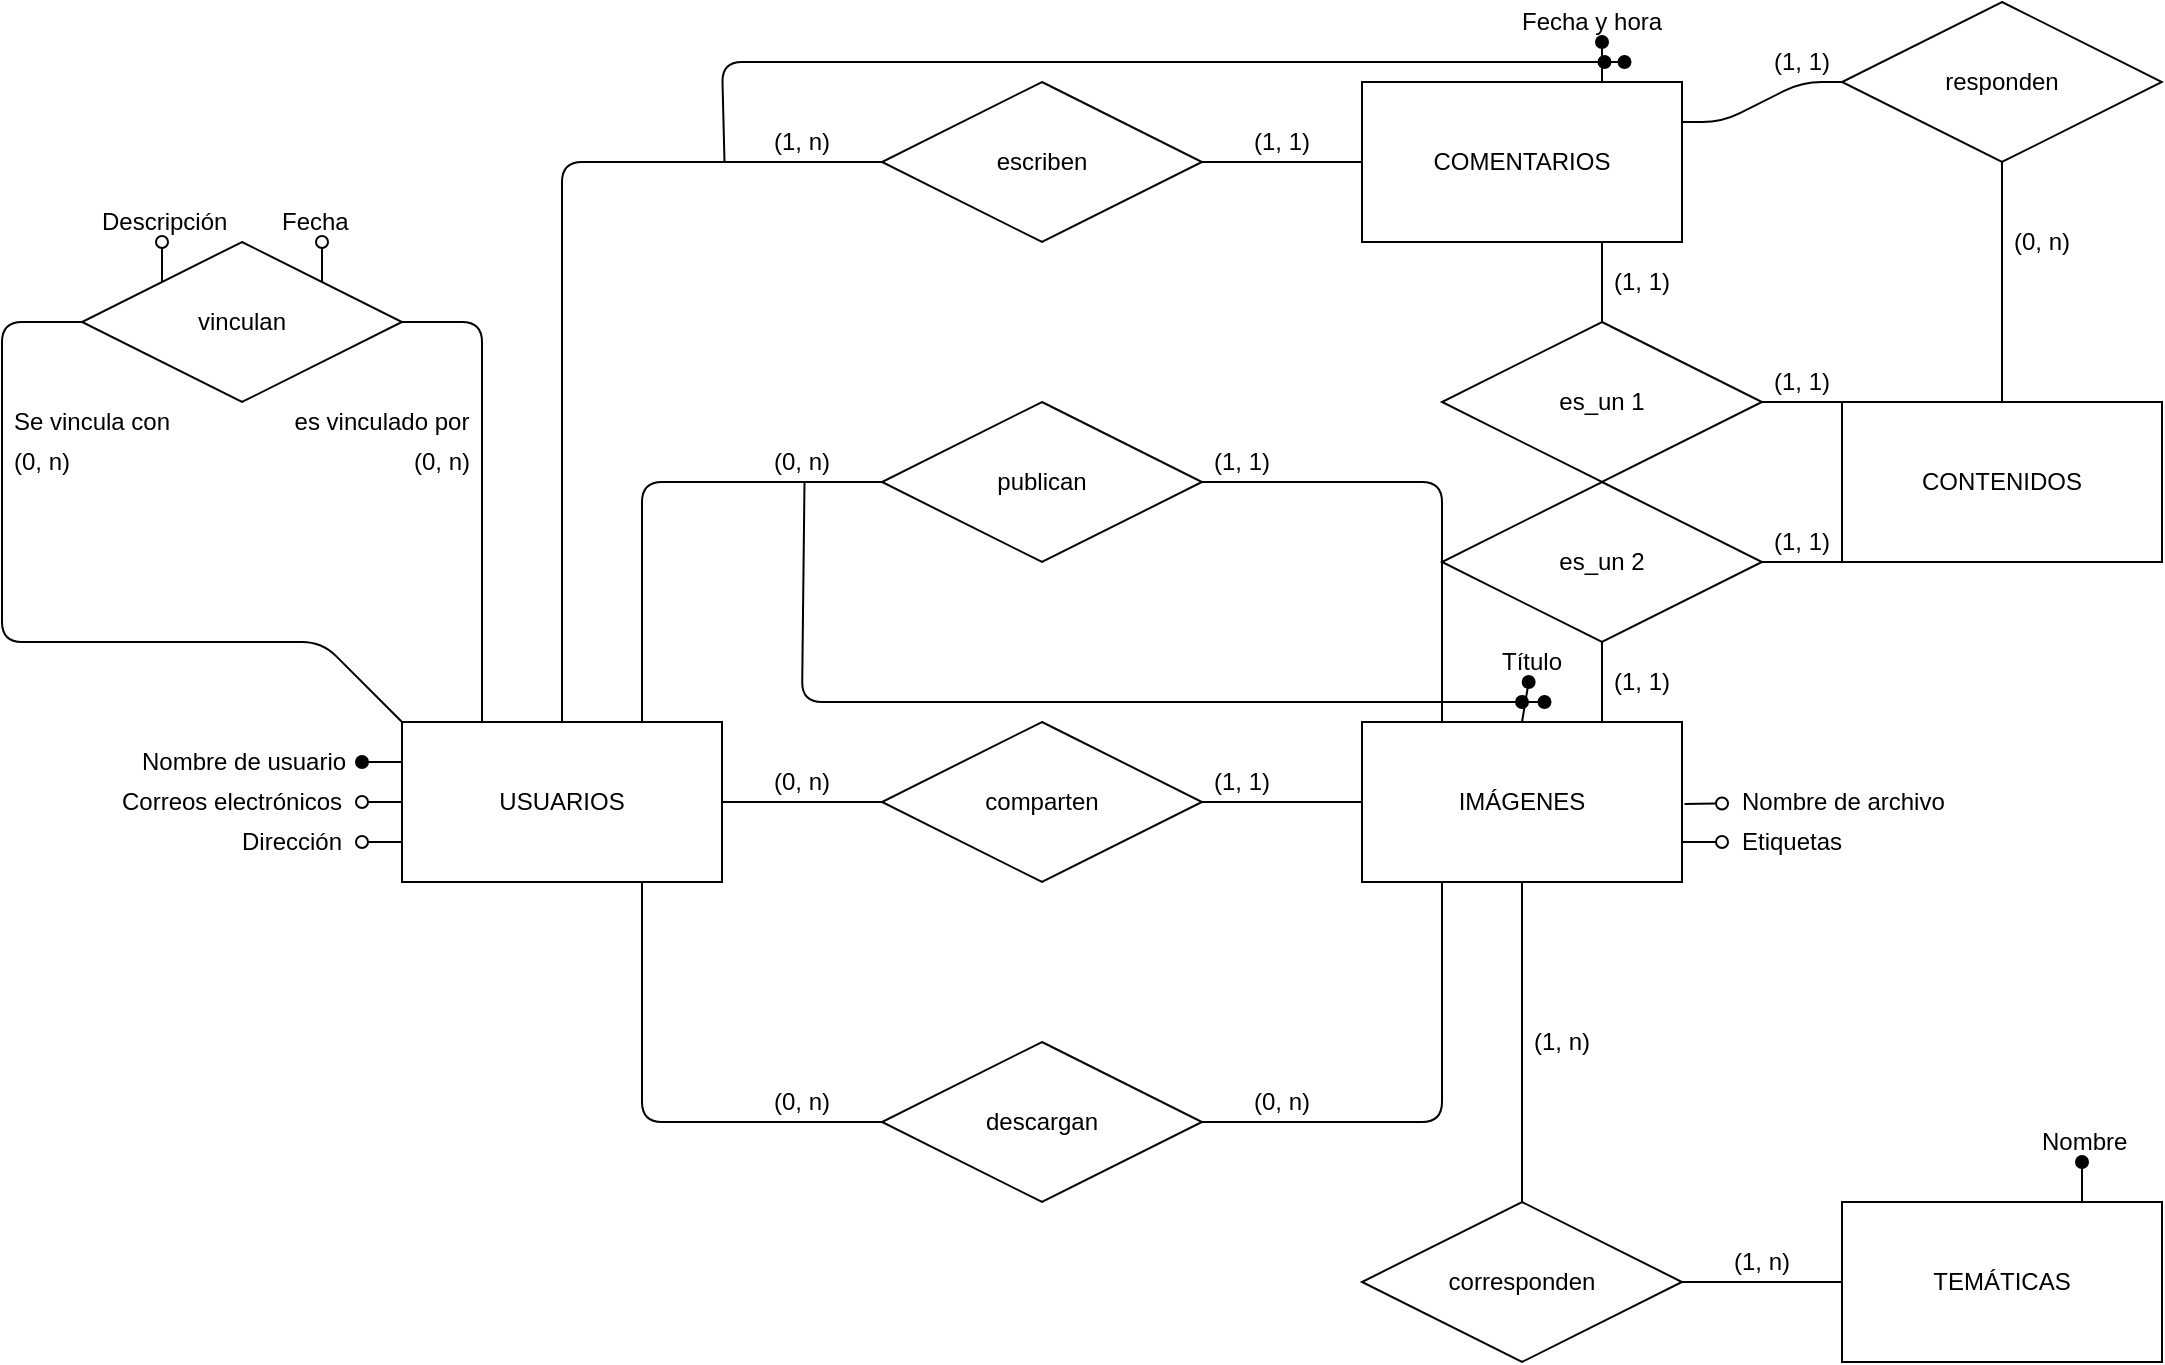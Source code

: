 <mxfile>
    <diagram id="fRe80mwGybQSdsKuGqOh" name="Página-1">
        <mxGraphModel dx="1492" dy="15" grid="1" gridSize="10" guides="1" tooltips="1" connect="1" arrows="1" fold="1" page="1" pageScale="1" pageWidth="1169" pageHeight="827" math="0" shadow="0">
            <root>
                <mxCell id="0"/>
                <mxCell id="1" parent="0"/>
                <mxCell id="2" style="edgeStyle=none;html=1;exitX=0.75;exitY=0;exitDx=0;exitDy=0;entryX=0;entryY=0.5;entryDx=0;entryDy=0;endArrow=none;endFill=0;" edge="1" parent="1" source="7" target="13">
                    <mxGeometry relative="1" as="geometry">
                        <Array as="points">
                            <mxPoint x="360" y="1120"/>
                        </Array>
                    </mxGeometry>
                </mxCell>
                <mxCell id="3" style="edgeStyle=none;html=1;exitX=1;exitY=0.5;exitDx=0;exitDy=0;entryX=0;entryY=0.5;entryDx=0;entryDy=0;endArrow=none;endFill=0;" edge="1" parent="1" source="7" target="18">
                    <mxGeometry relative="1" as="geometry"/>
                </mxCell>
                <mxCell id="4" style="edgeStyle=none;html=1;exitX=0.75;exitY=1;exitDx=0;exitDy=0;entryX=0;entryY=0.5;entryDx=0;entryDy=0;endArrow=none;endFill=0;" edge="1" parent="1" source="7" target="22">
                    <mxGeometry relative="1" as="geometry">
                        <Array as="points">
                            <mxPoint x="360" y="1440"/>
                        </Array>
                    </mxGeometry>
                </mxCell>
                <mxCell id="5" style="edgeStyle=none;html=1;exitX=0.5;exitY=0;exitDx=0;exitDy=0;endArrow=none;endFill=0;entryX=0;entryY=0.5;entryDx=0;entryDy=0;" edge="1" parent="1" source="7" target="20">
                    <mxGeometry relative="1" as="geometry">
                        <mxPoint x="358.47" y="1684.553" as="targetPoint"/>
                        <Array as="points">
                            <mxPoint x="320" y="960"/>
                        </Array>
                    </mxGeometry>
                </mxCell>
                <mxCell id="6" style="edgeStyle=none;html=1;entryX=1;entryY=0.5;entryDx=0;entryDy=0;endArrow=none;endFill=0;exitX=0.25;exitY=0;exitDx=0;exitDy=0;" edge="1" parent="1" source="7" target="24">
                    <mxGeometry relative="1" as="geometry">
                        <Array as="points">
                            <mxPoint x="280" y="1040"/>
                        </Array>
                    </mxGeometry>
                </mxCell>
                <mxCell id="7" value="USUARIOS" style="rounded=0;whiteSpace=wrap;html=1;" vertex="1" parent="1">
                    <mxGeometry x="240" y="1240" width="160" height="80" as="geometry"/>
                </mxCell>
                <mxCell id="8" style="edgeStyle=none;html=1;exitX=1;exitY=0.25;exitDx=0;exitDy=0;entryX=0;entryY=0.5;entryDx=0;entryDy=0;endArrow=none;endFill=0;" edge="1" parent="1" source="11" target="16">
                    <mxGeometry relative="1" as="geometry">
                        <Array as="points">
                            <mxPoint x="900" y="940"/>
                            <mxPoint x="940" y="920"/>
                        </Array>
                    </mxGeometry>
                </mxCell>
                <mxCell id="10" style="edgeStyle=none;html=1;exitX=0.75;exitY=0;exitDx=0;exitDy=0;entryX=0.5;entryY=1;entryDx=0;entryDy=0;endArrow=oval;endFill=1;" edge="1" parent="1" source="11" target="66">
                    <mxGeometry relative="1" as="geometry"/>
                </mxCell>
                <mxCell id="86" style="edgeStyle=none;html=1;entryX=0.5;entryY=0;entryDx=0;entryDy=0;endArrow=none;endFill=0;exitX=0.75;exitY=1;exitDx=0;exitDy=0;" edge="1" parent="1" source="11" target="84">
                    <mxGeometry relative="1" as="geometry"/>
                </mxCell>
                <mxCell id="11" value="COMENTARIOS" style="rounded=0;whiteSpace=wrap;html=1;" vertex="1" parent="1">
                    <mxGeometry x="720" y="920" width="160" height="80" as="geometry"/>
                </mxCell>
                <mxCell id="12" style="edgeStyle=none;html=1;exitX=1;exitY=0.5;exitDx=0;exitDy=0;entryX=0.25;entryY=0;entryDx=0;entryDy=0;endArrow=none;endFill=0;" edge="1" parent="1" source="13" target="30">
                    <mxGeometry relative="1" as="geometry">
                        <mxPoint x="721.25" y="1180" as="targetPoint"/>
                        <Array as="points">
                            <mxPoint x="760" y="1120"/>
                        </Array>
                    </mxGeometry>
                </mxCell>
                <mxCell id="13" value="publican" style="rhombus;whiteSpace=wrap;html=1;" vertex="1" parent="1">
                    <mxGeometry x="480" y="1080" width="160" height="80" as="geometry"/>
                </mxCell>
                <mxCell id="14" value="CONTENIDOS" style="rounded=0;whiteSpace=wrap;html=1;" vertex="1" parent="1">
                    <mxGeometry x="960" y="1080" width="160" height="80" as="geometry"/>
                </mxCell>
                <mxCell id="15" style="edgeStyle=none;html=1;exitX=0.5;exitY=1;exitDx=0;exitDy=0;entryX=0.5;entryY=0;entryDx=0;entryDy=0;endArrow=none;endFill=0;" edge="1" parent="1" source="16" target="14">
                    <mxGeometry relative="1" as="geometry"/>
                </mxCell>
                <mxCell id="16" value="responden" style="rhombus;whiteSpace=wrap;html=1;" vertex="1" parent="1">
                    <mxGeometry x="960" y="880" width="160" height="80" as="geometry"/>
                </mxCell>
                <mxCell id="17" style="edgeStyle=none;html=1;exitX=1;exitY=0.5;exitDx=0;exitDy=0;entryX=0;entryY=0.5;entryDx=0;entryDy=0;endArrow=none;endFill=0;" edge="1" parent="1" source="18" target="30">
                    <mxGeometry relative="1" as="geometry">
                        <mxPoint x="721.25" y="1220" as="targetPoint"/>
                    </mxGeometry>
                </mxCell>
                <mxCell id="18" value="comparten" style="rhombus;whiteSpace=wrap;html=1;" vertex="1" parent="1">
                    <mxGeometry x="480" y="1240" width="160" height="80" as="geometry"/>
                </mxCell>
                <mxCell id="19" value="" style="edgeStyle=none;html=1;endArrow=none;endFill=0;" edge="1" parent="1" source="20" target="11">
                    <mxGeometry relative="1" as="geometry"/>
                </mxCell>
                <mxCell id="20" value="escriben" style="rhombus;whiteSpace=wrap;html=1;" vertex="1" parent="1">
                    <mxGeometry x="480" y="920" width="160" height="80" as="geometry"/>
                </mxCell>
                <mxCell id="21" style="edgeStyle=none;html=1;exitX=1;exitY=0.5;exitDx=0;exitDy=0;entryX=0.25;entryY=1;entryDx=0;entryDy=0;endArrow=none;endFill=0;" edge="1" parent="1" source="22" target="30">
                    <mxGeometry relative="1" as="geometry">
                        <Array as="points">
                            <mxPoint x="760" y="1440"/>
                        </Array>
                    </mxGeometry>
                </mxCell>
                <mxCell id="22" value="descargan" style="rhombus;whiteSpace=wrap;html=1;" vertex="1" parent="1">
                    <mxGeometry x="480" y="1400" width="160" height="80" as="geometry"/>
                </mxCell>
                <mxCell id="23" style="edgeStyle=none;html=1;exitX=0;exitY=0.5;exitDx=0;exitDy=0;entryX=0;entryY=0;entryDx=0;entryDy=0;endArrow=none;endFill=0;" edge="1" parent="1" source="24" target="7">
                    <mxGeometry relative="1" as="geometry">
                        <Array as="points">
                            <mxPoint x="40" y="1040"/>
                            <mxPoint x="40" y="1200"/>
                            <mxPoint x="200" y="1200"/>
                        </Array>
                    </mxGeometry>
                </mxCell>
                <mxCell id="24" value="vinculan" style="rhombus;whiteSpace=wrap;html=1;" vertex="1" parent="1">
                    <mxGeometry x="80" y="1000" width="160" height="80" as="geometry"/>
                </mxCell>
                <mxCell id="25" value="" style="edgeStyle=none;html=1;endArrow=none;endFill=0;" edge="1" parent="1" source="26" target="28">
                    <mxGeometry relative="1" as="geometry"/>
                </mxCell>
                <mxCell id="26" value="TEMÁTICAS" style="rounded=0;whiteSpace=wrap;html=1;" vertex="1" parent="1">
                    <mxGeometry x="960" y="1480" width="160" height="80" as="geometry"/>
                </mxCell>
                <mxCell id="27" value="" style="edgeStyle=none;html=1;endArrow=none;endFill=0;" edge="1" parent="1" source="28" target="30">
                    <mxGeometry relative="1" as="geometry"/>
                </mxCell>
                <mxCell id="28" value="corresponden" style="rhombus;whiteSpace=wrap;html=1;" vertex="1" parent="1">
                    <mxGeometry x="720" y="1480" width="160" height="80" as="geometry"/>
                </mxCell>
                <mxCell id="93" style="edgeStyle=none;html=1;exitX=0.75;exitY=0;exitDx=0;exitDy=0;entryX=0.5;entryY=1;entryDx=0;entryDy=0;endArrow=none;endFill=0;" edge="1" parent="1" source="30" target="85">
                    <mxGeometry relative="1" as="geometry"/>
                </mxCell>
                <mxCell id="30" value="IMÁGENES" style="rounded=0;whiteSpace=wrap;html=1;" vertex="1" parent="1">
                    <mxGeometry x="720" y="1240" width="160" height="80" as="geometry"/>
                </mxCell>
                <mxCell id="31" value="(1, 1)" style="text;html=1;strokeColor=none;fillColor=none;align=center;verticalAlign=middle;whiteSpace=wrap;rounded=0;labelBackgroundColor=none;fontSize=12;" vertex="1" parent="1">
                    <mxGeometry x="660" y="940" width="40" height="20" as="geometry"/>
                </mxCell>
                <mxCell id="32" value="(1, n)" style="text;html=1;strokeColor=none;fillColor=none;align=center;verticalAlign=middle;whiteSpace=wrap;rounded=0;labelBackgroundColor=none;fontSize=12;" vertex="1" parent="1">
                    <mxGeometry x="420" y="940" width="40" height="20" as="geometry"/>
                </mxCell>
                <mxCell id="33" value="(0, n)" style="text;html=1;strokeColor=none;fillColor=none;align=center;verticalAlign=middle;whiteSpace=wrap;rounded=0;labelBackgroundColor=none;fontSize=12;" vertex="1" parent="1">
                    <mxGeometry x="660" y="1420" width="40" height="20" as="geometry"/>
                </mxCell>
                <mxCell id="34" value="(0, n)" style="text;html=1;strokeColor=none;fillColor=none;align=center;verticalAlign=middle;whiteSpace=wrap;rounded=0;labelBackgroundColor=none;fontSize=12;" vertex="1" parent="1">
                    <mxGeometry x="420" y="1420" width="40" height="20" as="geometry"/>
                </mxCell>
                <mxCell id="35" value="(0, n)" style="text;html=1;strokeColor=none;fillColor=none;align=center;verticalAlign=middle;whiteSpace=wrap;rounded=0;labelBackgroundColor=none;fontSize=12;" vertex="1" parent="1">
                    <mxGeometry x="420" y="1260" width="40" height="20" as="geometry"/>
                </mxCell>
                <mxCell id="36" value="(0, n)" style="text;html=1;strokeColor=none;fillColor=none;align=center;verticalAlign=middle;whiteSpace=wrap;rounded=0;labelBackgroundColor=none;fontSize=12;" vertex="1" parent="1">
                    <mxGeometry x="420" y="1100" width="40" height="20" as="geometry"/>
                </mxCell>
                <mxCell id="37" value="(0, n)" style="text;html=1;strokeColor=none;fillColor=none;align=center;verticalAlign=middle;whiteSpace=wrap;rounded=0;labelBackgroundColor=none;fontSize=12;" vertex="1" parent="1">
                    <mxGeometry x="40" y="1100" width="40" height="20" as="geometry"/>
                </mxCell>
                <mxCell id="38" value="Se vincula con" style="text;html=1;strokeColor=none;fillColor=none;align=center;verticalAlign=middle;whiteSpace=wrap;rounded=0;labelBackgroundColor=none;" vertex="1" parent="1">
                    <mxGeometry x="40" y="1080" width="90" height="20" as="geometry"/>
                </mxCell>
                <mxCell id="39" value="es vinculado por" style="text;html=1;strokeColor=none;fillColor=none;align=center;verticalAlign=middle;whiteSpace=wrap;rounded=0;labelBackgroundColor=none;" vertex="1" parent="1">
                    <mxGeometry x="180" y="1080" width="100" height="20" as="geometry"/>
                </mxCell>
                <mxCell id="40" value="(0, n)" style="text;html=1;strokeColor=none;fillColor=none;align=center;verticalAlign=middle;whiteSpace=wrap;rounded=0;labelBackgroundColor=none;fontSize=12;" vertex="1" parent="1">
                    <mxGeometry x="240" y="1100" width="40" height="20" as="geometry"/>
                </mxCell>
                <mxCell id="41" value="(1, n)" style="text;html=1;strokeColor=none;fillColor=none;align=center;verticalAlign=middle;whiteSpace=wrap;rounded=0;labelBackgroundColor=none;fontSize=12;" vertex="1" parent="1">
                    <mxGeometry x="800" y="1390" width="40" height="20" as="geometry"/>
                </mxCell>
                <mxCell id="42" value="(1, n)" style="text;html=1;strokeColor=none;fillColor=none;align=center;verticalAlign=middle;whiteSpace=wrap;rounded=0;labelBackgroundColor=none;fontSize=12;" vertex="1" parent="1">
                    <mxGeometry x="900" y="1500" width="40" height="20" as="geometry"/>
                </mxCell>
                <mxCell id="44" value="(1, 1)" style="text;html=1;strokeColor=none;fillColor=none;align=center;verticalAlign=middle;whiteSpace=wrap;rounded=0;labelBackgroundColor=none;fontSize=12;" vertex="1" parent="1">
                    <mxGeometry x="920" y="900" width="40" height="20" as="geometry"/>
                </mxCell>
                <mxCell id="45" value="(1, 1)" style="text;html=1;strokeColor=none;fillColor=none;align=center;verticalAlign=middle;whiteSpace=wrap;rounded=0;labelBackgroundColor=none;fontSize=12;" vertex="1" parent="1">
                    <mxGeometry x="640" y="1100" width="40" height="20" as="geometry"/>
                </mxCell>
                <mxCell id="46" value="(1, 1)" style="text;html=1;strokeColor=none;fillColor=none;align=center;verticalAlign=middle;whiteSpace=wrap;rounded=0;labelBackgroundColor=none;fontSize=12;" vertex="1" parent="1">
                    <mxGeometry x="640" y="1260" width="40" height="20" as="geometry"/>
                </mxCell>
                <mxCell id="47" style="html=1;labelBorderColor=none;strokeWidth=1;endArrow=oval;endFill=1;endSize=6;targetPerimeterSpacing=0;align=left;exitX=0;exitY=0.25;exitDx=0;exitDy=0;" edge="1" parent="1" source="7" target="48">
                    <mxGeometry relative="1" as="geometry">
                        <mxPoint x="71.25" y="1241" as="sourcePoint"/>
                    </mxGeometry>
                </mxCell>
                <mxCell id="48" value="Nombre de usuario" style="text;html=1;strokeColor=none;fillColor=none;align=left;verticalAlign=middle;whiteSpace=wrap;rounded=0;container=0;spacingLeft=8;" vertex="1" parent="1">
                    <mxGeometry x="100" y="1250" width="120" height="20" as="geometry"/>
                </mxCell>
                <mxCell id="49" style="html=1;labelBorderColor=none;strokeWidth=1;endArrow=oval;endFill=0;endSize=6;targetPerimeterSpacing=0;align=left;exitX=0;exitY=0.5;exitDx=0;exitDy=0;" edge="1" parent="1" source="7" target="50">
                    <mxGeometry relative="1" as="geometry">
                        <mxPoint x="101.25" y="1290" as="sourcePoint"/>
                    </mxGeometry>
                </mxCell>
                <mxCell id="50" value="Correos electrónicos" style="text;html=1;strokeColor=none;fillColor=none;align=left;verticalAlign=middle;whiteSpace=wrap;rounded=0;container=0;spacingLeft=8;" vertex="1" parent="1">
                    <mxGeometry x="90" y="1270" width="130" height="20" as="geometry"/>
                </mxCell>
                <mxCell id="54" style="html=1;labelBorderColor=none;strokeWidth=1;endArrow=oval;endFill=0;endSize=6;targetPerimeterSpacing=0;align=left;exitX=0;exitY=0.75;exitDx=0;exitDy=0;entryX=1;entryY=0.5;entryDx=0;entryDy=0;" edge="1" parent="1" source="7" target="83">
                    <mxGeometry relative="1" as="geometry">
                        <mxPoint x="151.716" y="1325.858" as="sourcePoint"/>
                        <mxPoint x="200" y="1320" as="targetPoint"/>
                    </mxGeometry>
                </mxCell>
                <mxCell id="60" style="html=1;labelBorderColor=none;strokeWidth=1;endArrow=oval;endFill=0;endSize=6;targetPerimeterSpacing=0;align=left;exitX=1;exitY=0.25;exitDx=0;exitDy=0;" edge="1" parent="1" target="61">
                    <mxGeometry relative="1" as="geometry">
                        <mxPoint x="881.25" y="1281" as="sourcePoint"/>
                    </mxGeometry>
                </mxCell>
                <mxCell id="61" value="Nombre de archivo" style="text;html=1;strokeColor=none;fillColor=none;align=left;verticalAlign=middle;whiteSpace=wrap;rounded=0;container=0;spacingLeft=8;" vertex="1" parent="1">
                    <mxGeometry x="900" y="1270" width="120" height="20" as="geometry"/>
                </mxCell>
                <mxCell id="62" style="html=1;labelBorderColor=none;strokeWidth=1;endArrow=oval;endFill=1;endSize=6;targetPerimeterSpacing=0;align=left;exitX=0.5;exitY=0;exitDx=0;exitDy=0;" edge="1" parent="1" source="30" target="63">
                    <mxGeometry relative="1" as="geometry">
                        <mxPoint x="911.25" y="1270" as="sourcePoint"/>
                    </mxGeometry>
                </mxCell>
                <mxCell id="63" value="Título" style="text;html=1;strokeColor=none;fillColor=none;align=left;verticalAlign=middle;whiteSpace=wrap;rounded=0;container=0;spacingLeft=8;" vertex="1" parent="1">
                    <mxGeometry x="780" y="1200" width="50" height="20" as="geometry"/>
                </mxCell>
                <mxCell id="64" style="html=1;labelBorderColor=none;strokeWidth=1;endArrow=oval;endFill=0;endSize=6;targetPerimeterSpacing=0;align=left;exitX=1;exitY=0.75;exitDx=0;exitDy=0;" edge="1" parent="1" source="30" target="65">
                    <mxGeometry relative="1" as="geometry">
                        <mxPoint x="901.25" y="1320" as="sourcePoint"/>
                    </mxGeometry>
                </mxCell>
                <mxCell id="65" value="Etiquetas" style="text;html=1;strokeColor=none;fillColor=none;align=left;verticalAlign=middle;whiteSpace=wrap;rounded=0;container=0;spacingLeft=8;" vertex="1" parent="1">
                    <mxGeometry x="900" y="1290" width="80" height="20" as="geometry"/>
                </mxCell>
                <mxCell id="66" value="Fecha y hora" style="text;html=1;strokeColor=none;fillColor=none;align=left;verticalAlign=middle;whiteSpace=wrap;rounded=0;container=0;spacingLeft=8;" vertex="1" parent="1">
                    <mxGeometry x="790" y="880" width="100" height="20" as="geometry"/>
                </mxCell>
                <mxCell id="67" style="html=1;labelBorderColor=none;strokeWidth=1;endArrow=oval;endFill=1;endSize=6;targetPerimeterSpacing=0;align=left;exitX=0.75;exitY=0;exitDx=0;exitDy=0;" edge="1" parent="1" source="26" target="68">
                    <mxGeometry relative="1" as="geometry">
                        <mxPoint x="971.25" y="1340" as="sourcePoint"/>
                    </mxGeometry>
                </mxCell>
                <mxCell id="68" value="Nombre" style="text;html=1;strokeColor=none;fillColor=none;align=left;verticalAlign=middle;whiteSpace=wrap;rounded=0;container=0;spacingLeft=8;" vertex="1" parent="1">
                    <mxGeometry x="1050" y="1440" width="60" height="20" as="geometry"/>
                </mxCell>
                <mxCell id="69" style="html=1;labelBorderColor=none;strokeWidth=1;endArrow=oval;endFill=1;endSize=6;targetPerimeterSpacing=0;align=left;fontSize=12;" edge="1" parent="1">
                    <mxGeometry relative="1" as="geometry">
                        <mxPoint x="401.25" y="960" as="sourcePoint"/>
                        <mxPoint x="841.25" y="910" as="targetPoint"/>
                        <Array as="points">
                            <mxPoint x="400" y="910"/>
                        </Array>
                    </mxGeometry>
                </mxCell>
                <mxCell id="70" style="html=1;labelBorderColor=none;strokeWidth=1;endArrow=oval;endFill=1;endSize=6;targetPerimeterSpacing=0;align=left;fontSize=12;" edge="1" parent="1">
                    <mxGeometry relative="1" as="geometry">
                        <mxPoint x="841.25" y="910" as="sourcePoint"/>
                        <mxPoint x="851.25" y="910" as="targetPoint"/>
                    </mxGeometry>
                </mxCell>
                <mxCell id="71" style="html=1;labelBorderColor=none;strokeWidth=1;endArrow=oval;endFill=1;endSize=6;targetPerimeterSpacing=0;align=left;" edge="1" parent="1">
                    <mxGeometry relative="1" as="geometry">
                        <mxPoint x="441.25" y="1120" as="sourcePoint"/>
                        <mxPoint x="800" y="1230" as="targetPoint"/>
                        <Array as="points">
                            <mxPoint x="440" y="1230"/>
                        </Array>
                    </mxGeometry>
                </mxCell>
                <mxCell id="72" style="html=1;labelBorderColor=none;strokeWidth=1;endArrow=oval;endFill=1;endSize=6;targetPerimeterSpacing=0;align=left;fontSize=12;" edge="1" parent="1">
                    <mxGeometry relative="1" as="geometry">
                        <mxPoint x="791.25" y="1230" as="sourcePoint"/>
                        <mxPoint x="811.25" y="1230" as="targetPoint"/>
                        <Array as="points">
                            <mxPoint x="800" y="1230"/>
                        </Array>
                    </mxGeometry>
                </mxCell>
                <mxCell id="73" value="(0, n)" style="text;html=1;strokeColor=none;fillColor=none;align=center;verticalAlign=middle;whiteSpace=wrap;rounded=0;labelBackgroundColor=none;fontSize=12;" vertex="1" parent="1">
                    <mxGeometry x="1040" y="990" width="40" height="20" as="geometry"/>
                </mxCell>
                <mxCell id="74" style="html=1;labelBorderColor=none;strokeWidth=1;endArrow=oval;endFill=0;endSize=6;targetPerimeterSpacing=0;align=left;exitX=1;exitY=0;exitDx=0;exitDy=0;" edge="1" target="75" parent="1" source="24">
                    <mxGeometry relative="1" as="geometry">
                        <mxPoint x="170" y="980" as="sourcePoint"/>
                    </mxGeometry>
                </mxCell>
                <mxCell id="75" value="Fecha" style="text;html=1;strokeColor=none;fillColor=none;align=left;verticalAlign=middle;whiteSpace=wrap;rounded=0;container=0;spacingLeft=8;" vertex="1" parent="1">
                    <mxGeometry x="170" y="980" width="60" height="20" as="geometry"/>
                </mxCell>
                <mxCell id="76" style="html=1;labelBorderColor=none;strokeWidth=1;endArrow=oval;endFill=0;endSize=6;targetPerimeterSpacing=0;align=left;exitX=0;exitY=0;exitDx=0;exitDy=0;" edge="1" target="77" parent="1" source="24">
                    <mxGeometry relative="1" as="geometry">
                        <mxPoint x="105" y="1000" as="sourcePoint"/>
                    </mxGeometry>
                </mxCell>
                <mxCell id="77" value="Descripción" style="text;html=1;strokeColor=none;fillColor=none;align=left;verticalAlign=middle;whiteSpace=wrap;rounded=0;container=0;spacingLeft=8;" vertex="1" parent="1">
                    <mxGeometry x="80" y="980" width="80" height="20" as="geometry"/>
                </mxCell>
                <mxCell id="83" value="Dirección" style="text;html=1;strokeColor=none;fillColor=none;align=left;verticalAlign=middle;whiteSpace=wrap;rounded=0;container=0;spacingLeft=8;" vertex="1" parent="1">
                    <mxGeometry x="150" y="1290" width="70" height="20" as="geometry"/>
                </mxCell>
                <mxCell id="87" style="edgeStyle=none;html=1;exitX=1;exitY=0.5;exitDx=0;exitDy=0;entryX=0;entryY=0;entryDx=0;entryDy=0;endArrow=none;endFill=0;" edge="1" parent="1" source="84" target="14">
                    <mxGeometry relative="1" as="geometry"/>
                </mxCell>
                <mxCell id="84" value="es_un 1" style="rhombus;whiteSpace=wrap;html=1;" vertex="1" parent="1">
                    <mxGeometry x="760" y="1040" width="160" height="80" as="geometry"/>
                </mxCell>
                <mxCell id="94" style="edgeStyle=none;html=1;exitX=1;exitY=0.5;exitDx=0;exitDy=0;entryX=0;entryY=1;entryDx=0;entryDy=0;endArrow=none;endFill=0;" edge="1" parent="1" source="85" target="14">
                    <mxGeometry relative="1" as="geometry"/>
                </mxCell>
                <mxCell id="85" value="es_un 2" style="rhombus;whiteSpace=wrap;html=1;" vertex="1" parent="1">
                    <mxGeometry x="760" y="1120" width="160" height="80" as="geometry"/>
                </mxCell>
                <mxCell id="88" value="(1, 1)" style="text;html=1;strokeColor=none;fillColor=none;align=center;verticalAlign=middle;whiteSpace=wrap;rounded=0;labelBackgroundColor=none;fontSize=12;" vertex="1" parent="1">
                    <mxGeometry x="840" y="1010" width="40" height="20" as="geometry"/>
                </mxCell>
                <mxCell id="89" value="(1, 1)" style="text;html=1;strokeColor=none;fillColor=none;align=center;verticalAlign=middle;whiteSpace=wrap;rounded=0;labelBackgroundColor=none;fontSize=12;" vertex="1" parent="1">
                    <mxGeometry x="920" y="1060" width="40" height="20" as="geometry"/>
                </mxCell>
                <mxCell id="91" value="(1, 1)" style="text;html=1;strokeColor=none;fillColor=none;align=center;verticalAlign=middle;whiteSpace=wrap;rounded=0;labelBackgroundColor=none;fontSize=12;" vertex="1" parent="1">
                    <mxGeometry x="840" y="1210" width="40" height="20" as="geometry"/>
                </mxCell>
                <mxCell id="95" value="(1, 1)" style="text;html=1;strokeColor=none;fillColor=none;align=center;verticalAlign=middle;whiteSpace=wrap;rounded=0;labelBackgroundColor=none;fontSize=12;" vertex="1" parent="1">
                    <mxGeometry x="920" y="1140" width="40" height="20" as="geometry"/>
                </mxCell>
            </root>
        </mxGraphModel>
    </diagram>
</mxfile>